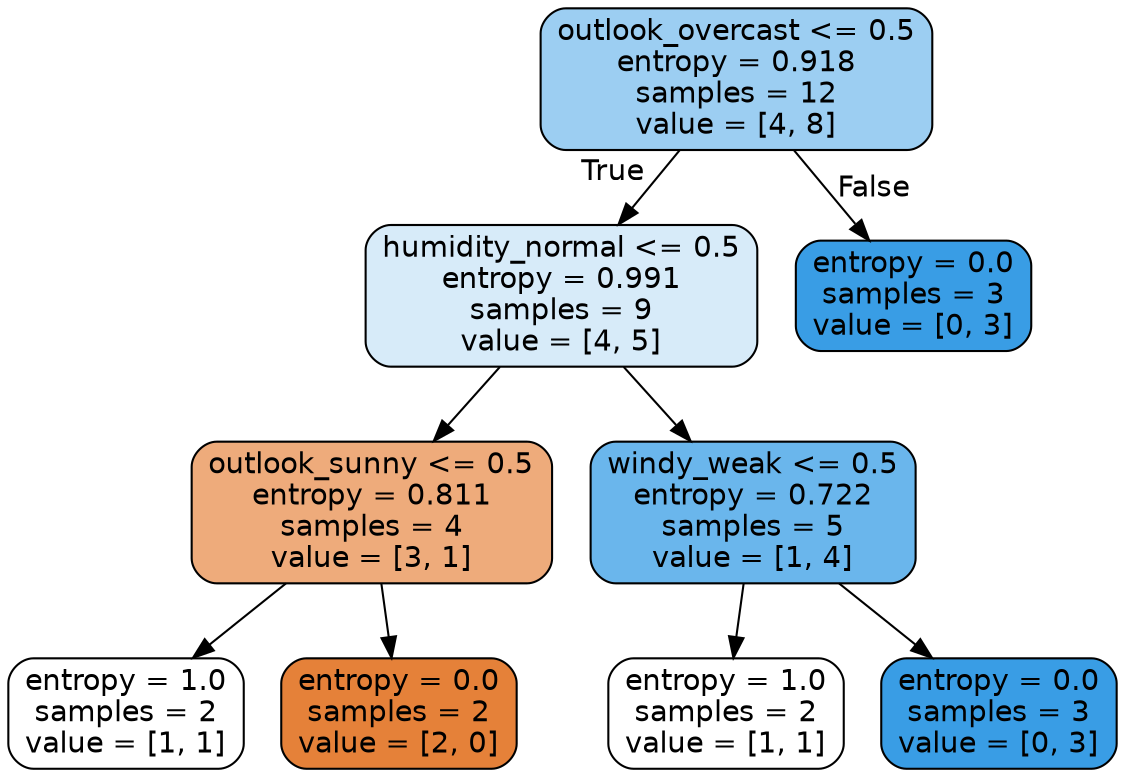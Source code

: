 digraph Tree {
node [shape=box, style="filled, rounded", color="black", fontname=helvetica] ;
edge [fontname=helvetica] ;
0 [label="outlook_overcast <= 0.5\nentropy = 0.918\nsamples = 12\nvalue = [4, 8]", fillcolor="#399de57f"] ;
1 [label="humidity_normal <= 0.5\nentropy = 0.991\nsamples = 9\nvalue = [4, 5]", fillcolor="#399de533"] ;
0 -> 1 [labeldistance=2.5, labelangle=45, headlabel="True"] ;
2 [label="outlook_sunny <= 0.5\nentropy = 0.811\nsamples = 4\nvalue = [3, 1]", fillcolor="#e58139aa"] ;
1 -> 2 ;
3 [label="entropy = 1.0\nsamples = 2\nvalue = [1, 1]", fillcolor="#e5813900"] ;
2 -> 3 ;
4 [label="entropy = 0.0\nsamples = 2\nvalue = [2, 0]", fillcolor="#e58139ff"] ;
2 -> 4 ;
5 [label="windy_weak <= 0.5\nentropy = 0.722\nsamples = 5\nvalue = [1, 4]", fillcolor="#399de5bf"] ;
1 -> 5 ;
6 [label="entropy = 1.0\nsamples = 2\nvalue = [1, 1]", fillcolor="#e5813900"] ;
5 -> 6 ;
7 [label="entropy = 0.0\nsamples = 3\nvalue = [0, 3]", fillcolor="#399de5ff"] ;
5 -> 7 ;
8 [label="entropy = 0.0\nsamples = 3\nvalue = [0, 3]", fillcolor="#399de5ff"] ;
0 -> 8 [labeldistance=2.5, labelangle=-45, headlabel="False"] ;
}